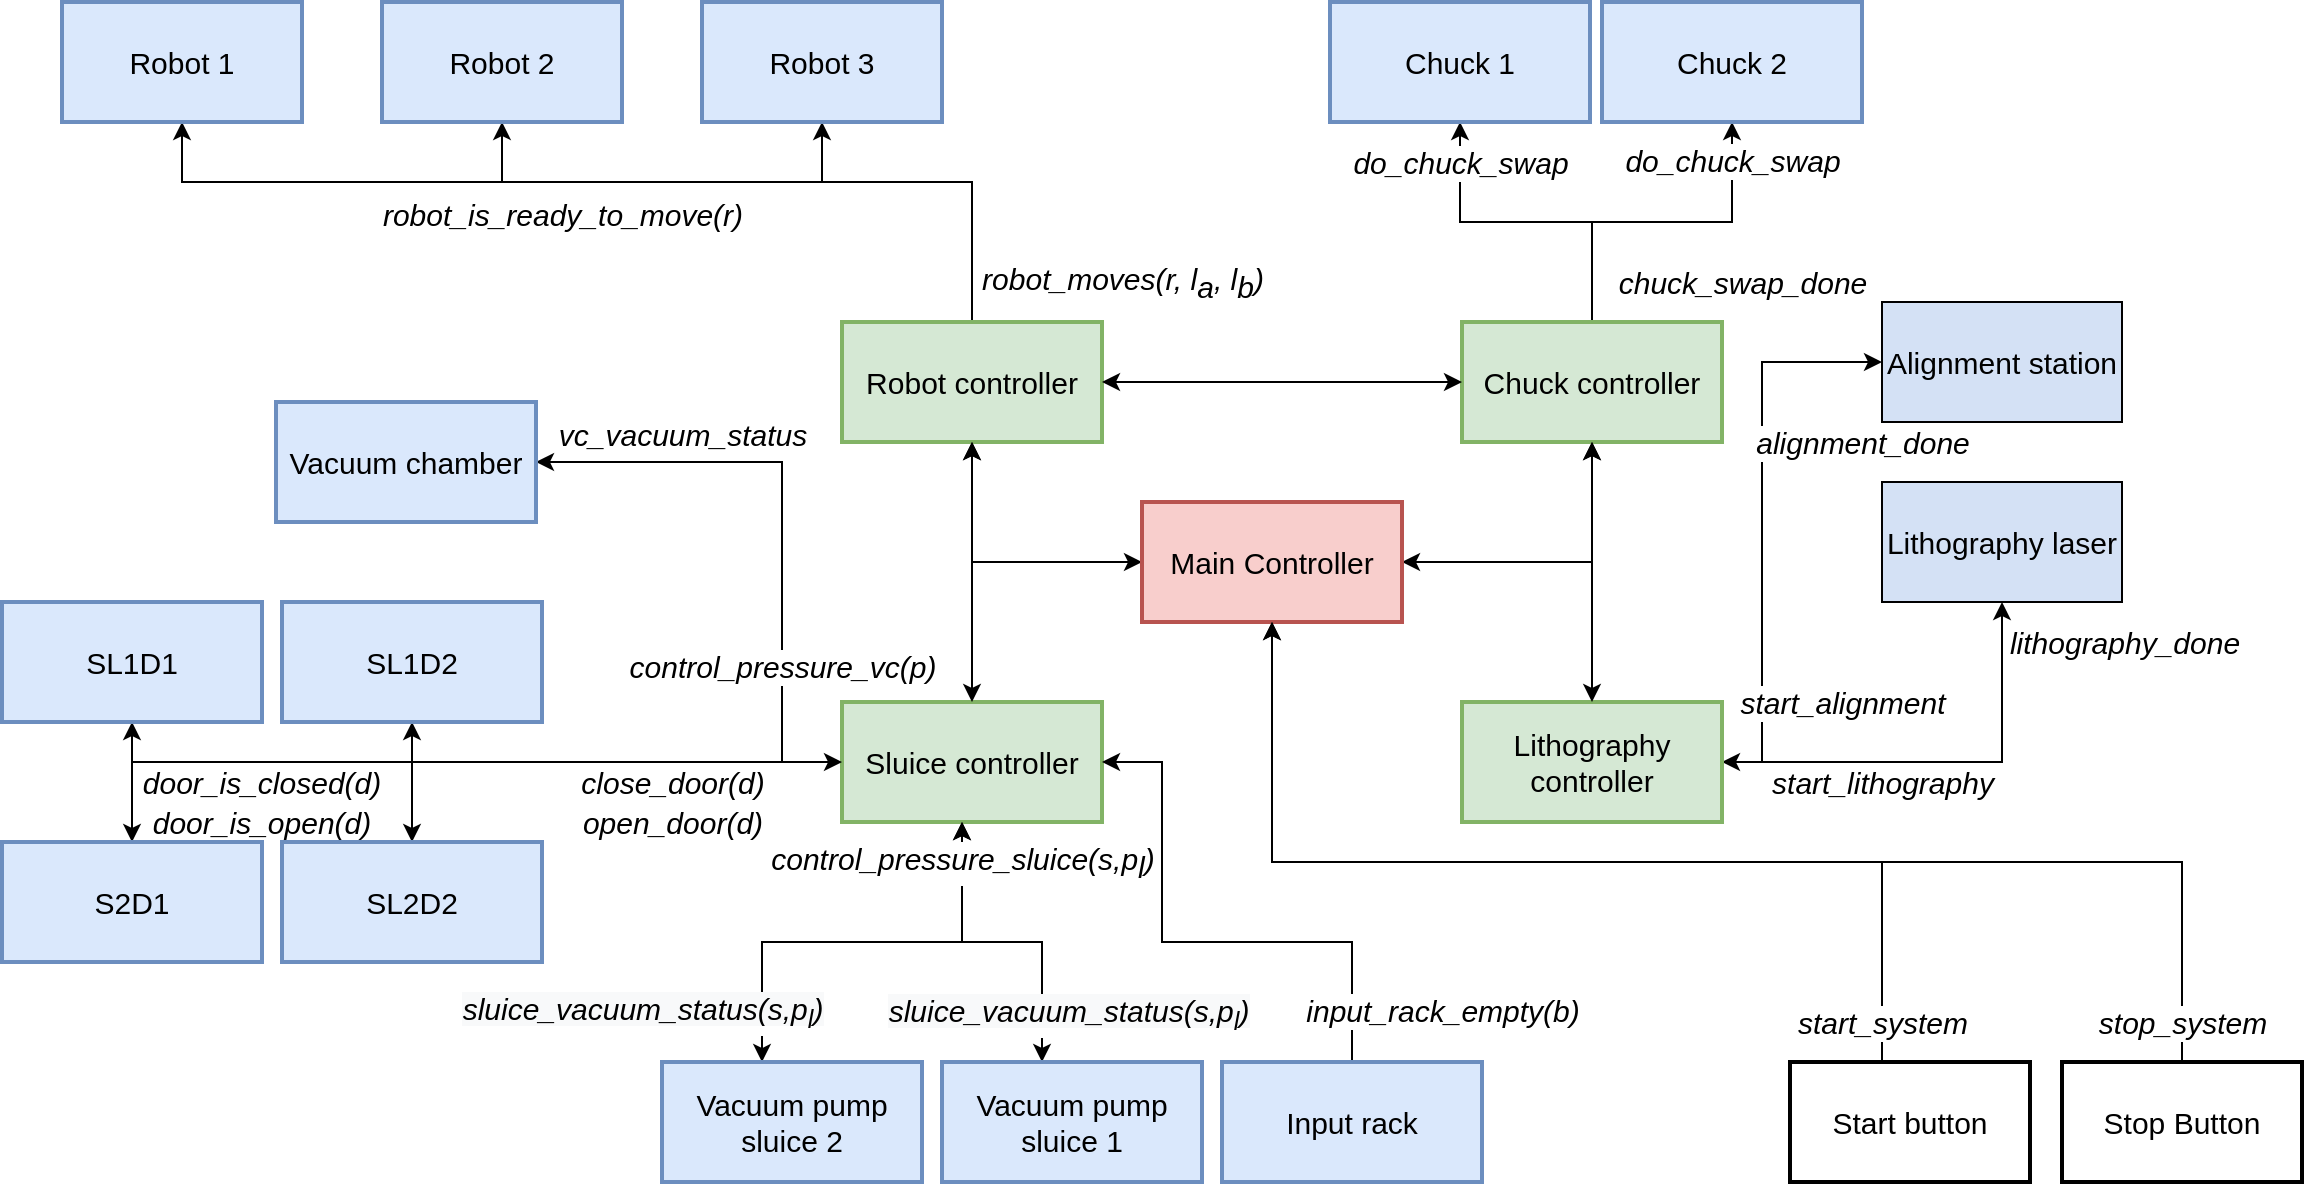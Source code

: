 <mxfile version="15.3.8" type="github">
  <diagram id="OpJN6eBW9aZbd_widYFl" name="Page-1">
    <mxGraphModel dx="2128" dy="654" grid="1" gridSize="10" guides="1" tooltips="1" connect="1" arrows="1" fold="1" page="1" pageScale="1" pageWidth="827" pageHeight="1169" math="0" shadow="0">
      <root>
        <mxCell id="0" />
        <mxCell id="1" parent="0" />
        <mxCell id="7QEbIwmtzFfhTlJ7Jh2c-23" style="edgeStyle=orthogonalEdgeStyle;rounded=0;orthogonalLoop=1;jettySize=auto;html=1;entryX=0.5;entryY=1;entryDx=0;entryDy=0;startArrow=none;startFill=0;fontSize=15;" parent="1" source="YdVehg9gXkAnftPKYYEg-2" target="YdVehg9gXkAnftPKYYEg-8" edge="1">
          <mxGeometry relative="1" as="geometry">
            <Array as="points">
              <mxPoint x="235" y="170" />
              <mxPoint x="160" y="170" />
            </Array>
          </mxGeometry>
        </mxCell>
        <mxCell id="7QEbIwmtzFfhTlJ7Jh2c-24" style="edgeStyle=orthogonalEdgeStyle;rounded=0;orthogonalLoop=1;jettySize=auto;html=1;entryX=0.5;entryY=1;entryDx=0;entryDy=0;startArrow=none;startFill=0;fontSize=15;" parent="1" source="YdVehg9gXkAnftPKYYEg-2" target="YdVehg9gXkAnftPKYYEg-7" edge="1">
          <mxGeometry relative="1" as="geometry">
            <Array as="points">
              <mxPoint x="235" y="170" />
              <mxPoint y="170" />
            </Array>
          </mxGeometry>
        </mxCell>
        <mxCell id="7QEbIwmtzFfhTlJ7Jh2c-25" style="edgeStyle=orthogonalEdgeStyle;rounded=0;orthogonalLoop=1;jettySize=auto;html=1;entryX=0.5;entryY=1;entryDx=0;entryDy=0;startArrow=none;startFill=0;fontSize=15;" parent="1" source="YdVehg9gXkAnftPKYYEg-2" target="YdVehg9gXkAnftPKYYEg-6" edge="1">
          <mxGeometry relative="1" as="geometry">
            <Array as="points">
              <mxPoint x="235" y="170" />
              <mxPoint x="-160" y="170" />
            </Array>
          </mxGeometry>
        </mxCell>
        <mxCell id="YdVehg9gXkAnftPKYYEg-2" value="Robot controller" style="rounded=0;whiteSpace=wrap;html=1;fillColor=#d5e8d4;strokeColor=#82b366;fontSize=15;strokeWidth=2;" parent="1" vertex="1">
          <mxGeometry x="170" y="240" width="130" height="60" as="geometry" />
        </mxCell>
        <mxCell id="7QEbIwmtzFfhTlJ7Jh2c-45" value="&lt;i style=&quot;font-size: 15px;&quot;&gt;&lt;font style=&quot;font-size: 15px;&quot;&gt;do_chuck_swap&lt;/font&gt;&lt;/i&gt;" style="edgeStyle=orthogonalEdgeStyle;rounded=0;orthogonalLoop=1;jettySize=auto;html=1;startArrow=none;startFill=0;fontSize=15;" parent="1" source="YdVehg9gXkAnftPKYYEg-3" target="YdVehg9gXkAnftPKYYEg-10" edge="1">
          <mxGeometry x="0.765" relative="1" as="geometry">
            <mxPoint y="-1" as="offset" />
          </mxGeometry>
        </mxCell>
        <mxCell id="7QEbIwmtzFfhTlJ7Jh2c-46" value="&lt;i style=&quot;font-size: 15px;&quot;&gt;&lt;font style=&quot;font-size: 15px;&quot;&gt;do_chuck_swap&lt;/font&gt;&lt;/i&gt;" style="edgeStyle=orthogonalEdgeStyle;rounded=0;orthogonalLoop=1;jettySize=auto;html=1;entryX=0.5;entryY=1;entryDx=0;entryDy=0;startArrow=none;startFill=0;fontSize=15;" parent="1" source="YdVehg9gXkAnftPKYYEg-3" target="YdVehg9gXkAnftPKYYEg-9" edge="1">
          <mxGeometry x="0.759" relative="1" as="geometry">
            <mxPoint as="offset" />
          </mxGeometry>
        </mxCell>
        <mxCell id="YdVehg9gXkAnftPKYYEg-3" value="Chuck controller" style="rounded=0;whiteSpace=wrap;html=1;fillColor=#d5e8d4;strokeColor=#82b366;fontSize=15;strokeWidth=2;" parent="1" vertex="1">
          <mxGeometry x="480" y="240" width="130" height="60" as="geometry" />
        </mxCell>
        <mxCell id="Wi68_jP6Z80T0Oei2cjB-2" style="edgeStyle=orthogonalEdgeStyle;rounded=0;orthogonalLoop=1;jettySize=auto;html=1;entryX=0.5;entryY=1;entryDx=0;entryDy=0;fontSize=15;" edge="1" parent="1" source="YdVehg9gXkAnftPKYYEg-4" target="7QEbIwmtzFfhTlJ7Jh2c-49">
          <mxGeometry relative="1" as="geometry" />
        </mxCell>
        <mxCell id="Wi68_jP6Z80T0Oei2cjB-3" style="edgeStyle=orthogonalEdgeStyle;rounded=0;orthogonalLoop=1;jettySize=auto;html=1;fontSize=15;" edge="1" parent="1" source="YdVehg9gXkAnftPKYYEg-4" target="7QEbIwmtzFfhTlJ7Jh2c-51">
          <mxGeometry relative="1" as="geometry" />
        </mxCell>
        <mxCell id="Wi68_jP6Z80T0Oei2cjB-4" style="edgeStyle=orthogonalEdgeStyle;rounded=0;orthogonalLoop=1;jettySize=auto;html=1;entryX=0.5;entryY=0;entryDx=0;entryDy=0;fontSize=15;" edge="1" parent="1" source="YdVehg9gXkAnftPKYYEg-4" target="7QEbIwmtzFfhTlJ7Jh2c-50">
          <mxGeometry relative="1" as="geometry" />
        </mxCell>
        <mxCell id="Wi68_jP6Z80T0Oei2cjB-5" style="edgeStyle=orthogonalEdgeStyle;rounded=0;orthogonalLoop=1;jettySize=auto;html=1;entryX=0.5;entryY=1;entryDx=0;entryDy=0;fontSize=15;" edge="1" parent="1" source="YdVehg9gXkAnftPKYYEg-4" target="YdVehg9gXkAnftPKYYEg-17">
          <mxGeometry relative="1" as="geometry" />
        </mxCell>
        <mxCell id="YdVehg9gXkAnftPKYYEg-4" value="&lt;div style=&quot;font-size: 15px;&quot;&gt;Sluice controller&lt;/div&gt;" style="rounded=0;whiteSpace=wrap;html=1;fillColor=#d5e8d4;strokeColor=#82b366;fontSize=15;strokeWidth=2;" parent="1" vertex="1">
          <mxGeometry x="170" y="430" width="130" height="60" as="geometry" />
        </mxCell>
        <mxCell id="7QEbIwmtzFfhTlJ7Jh2c-43" value="&lt;i style=&quot;font-size: 15px;&quot;&gt;&lt;font style=&quot;font-size: 15px;&quot;&gt;start_lithography&lt;/font&gt;&lt;/i&gt;" style="edgeStyle=orthogonalEdgeStyle;rounded=0;orthogonalLoop=1;jettySize=auto;html=1;startArrow=classic;startFill=1;fontSize=15;entryX=0.5;entryY=1;entryDx=0;entryDy=0;exitX=1;exitY=0.5;exitDx=0;exitDy=0;" parent="1" source="YdVehg9gXkAnftPKYYEg-5" target="YdVehg9gXkAnftPKYYEg-11" edge="1">
          <mxGeometry x="-0.273" y="-10" relative="1" as="geometry">
            <mxPoint x="650.0" y="450" as="sourcePoint" />
            <mxPoint x="820.0" y="450" as="targetPoint" />
            <mxPoint as="offset" />
          </mxGeometry>
        </mxCell>
        <mxCell id="Wi68_jP6Z80T0Oei2cjB-6" value="&lt;i style=&quot;font-size: 15px;&quot;&gt;&lt;font style=&quot;font-size: 15px;&quot;&gt;lithography_done&lt;/font&gt;&lt;/i&gt;" style="edgeLabel;html=1;align=center;verticalAlign=middle;resizable=0;points=[];fontSize=15;" vertex="1" connectable="0" parent="7QEbIwmtzFfhTlJ7Jh2c-43">
          <mxGeometry x="-0.761" y="2" relative="1" as="geometry">
            <mxPoint x="174" y="-58" as="offset" />
          </mxGeometry>
        </mxCell>
        <mxCell id="Wi68_jP6Z80T0Oei2cjB-11" style="edgeStyle=orthogonalEdgeStyle;rounded=0;orthogonalLoop=1;jettySize=auto;html=1;exitX=1;exitY=0.5;exitDx=0;exitDy=0;fontSize=15;entryX=0;entryY=0.5;entryDx=0;entryDy=0;" edge="1" parent="1" source="YdVehg9gXkAnftPKYYEg-5" target="Wi68_jP6Z80T0Oei2cjB-10">
          <mxGeometry relative="1" as="geometry">
            <mxPoint x="650.0" y="460" as="sourcePoint" />
            <mxPoint x="740" y="270" as="targetPoint" />
            <Array as="points">
              <mxPoint x="630" y="460" />
              <mxPoint x="630" y="260" />
            </Array>
          </mxGeometry>
        </mxCell>
        <mxCell id="Wi68_jP6Z80T0Oei2cjB-12" value="&lt;i style=&quot;font-size: 15px;&quot;&gt;&lt;font style=&quot;font-size: 15px;&quot;&gt;start_alignment&lt;/font&gt;&lt;/i&gt;" style="edgeLabel;html=1;align=center;verticalAlign=middle;resizable=0;points=[];fontSize=15;" vertex="1" connectable="0" parent="Wi68_jP6Z80T0Oei2cjB-11">
          <mxGeometry x="0.292" y="-2" relative="1" as="geometry">
            <mxPoint x="38" y="131" as="offset" />
          </mxGeometry>
        </mxCell>
        <mxCell id="Wi68_jP6Z80T0Oei2cjB-13" value="&lt;i style=&quot;font-size: 15px;&quot;&gt;&lt;font style=&quot;font-size: 15px;&quot;&gt;alignment_done&lt;/font&gt;&lt;/i&gt;" style="edgeLabel;html=1;align=center;verticalAlign=middle;resizable=0;points=[];fontSize=15;" vertex="1" connectable="0" parent="Wi68_jP6Z80T0Oei2cjB-11">
          <mxGeometry x="-0.471" y="-2" relative="1" as="geometry">
            <mxPoint x="48" y="-106" as="offset" />
          </mxGeometry>
        </mxCell>
        <mxCell id="YdVehg9gXkAnftPKYYEg-5" value="Lithography controller" style="rounded=0;whiteSpace=wrap;html=1;fillColor=#d5e8d4;strokeColor=#82b366;fontSize=15;strokeWidth=2;" parent="1" vertex="1">
          <mxGeometry x="480" y="430" width="130" height="60" as="geometry" />
        </mxCell>
        <mxCell id="YdVehg9gXkAnftPKYYEg-6" value="Robot 1" style="rounded=0;whiteSpace=wrap;html=1;fillColor=#dae8fc;strokeColor=#6c8ebf;fontSize=15;strokeWidth=2;" parent="1" vertex="1">
          <mxGeometry x="-220" y="80" width="120" height="60" as="geometry" />
        </mxCell>
        <mxCell id="YdVehg9gXkAnftPKYYEg-7" value="Robot 2" style="rounded=0;whiteSpace=wrap;html=1;fillColor=#dae8fc;strokeColor=#6c8ebf;fontSize=15;strokeWidth=2;" parent="1" vertex="1">
          <mxGeometry x="-60" y="80" width="120" height="60" as="geometry" />
        </mxCell>
        <mxCell id="YdVehg9gXkAnftPKYYEg-8" value="Robot 3" style="rounded=0;whiteSpace=wrap;html=1;fillColor=#dae8fc;strokeColor=#6c8ebf;fontSize=15;strokeWidth=2;" parent="1" vertex="1">
          <mxGeometry x="100" y="80" width="120" height="60" as="geometry" />
        </mxCell>
        <mxCell id="YdVehg9gXkAnftPKYYEg-9" value="Chuck 1" style="rounded=0;whiteSpace=wrap;html=1;fillColor=#dae8fc;strokeColor=#6c8ebf;fontSize=15;strokeWidth=2;" parent="1" vertex="1">
          <mxGeometry x="414" y="80" width="130" height="60" as="geometry" />
        </mxCell>
        <mxCell id="YdVehg9gXkAnftPKYYEg-10" value="&lt;div style=&quot;font-size: 15px;&quot;&gt;Chuck 2&lt;/div&gt;" style="rounded=0;whiteSpace=wrap;html=1;fillColor=#cce5ff;strokeColor=#36393d;fontSize=15;" parent="1" vertex="1">
          <mxGeometry x="550" y="80" width="130" height="60" as="geometry" />
        </mxCell>
        <mxCell id="YdVehg9gXkAnftPKYYEg-11" value="Lithography laser" style="rounded=0;whiteSpace=wrap;html=1;fillColor=#D4E1F5;fontSize=15;" parent="1" vertex="1">
          <mxGeometry x="690" y="320" width="120" height="60" as="geometry" />
        </mxCell>
        <mxCell id="7QEbIwmtzFfhTlJ7Jh2c-37" style="edgeStyle=orthogonalEdgeStyle;rounded=0;orthogonalLoop=1;jettySize=auto;html=1;startArrow=classic;startFill=1;fontSize=15;" parent="1" source="YdVehg9gXkAnftPKYYEg-13" edge="1">
          <mxGeometry relative="1" as="geometry">
            <mxPoint x="230" y="490" as="targetPoint" />
            <Array as="points">
              <mxPoint x="130" y="550" />
              <mxPoint x="230" y="550" />
            </Array>
          </mxGeometry>
        </mxCell>
        <mxCell id="7QEbIwmtzFfhTlJ7Jh2c-38" value="&lt;i style=&quot;font-size: 15px ; font-family: &amp;#34;helvetica&amp;#34; ; background-color: rgb(248 , 249 , 250)&quot;&gt;sluice_vacuum_status(s,p&lt;sub&gt;l&lt;/sub&gt;)&lt;/i&gt;" style="edgeLabel;html=1;align=center;verticalAlign=middle;resizable=0;points=[];fontSize=15;" parent="7QEbIwmtzFfhTlJ7Jh2c-37" vertex="1" connectable="0">
          <mxGeometry x="-0.57" y="-5" relative="1" as="geometry">
            <mxPoint x="-65" y="22" as="offset" />
          </mxGeometry>
        </mxCell>
        <mxCell id="YdVehg9gXkAnftPKYYEg-13" value="Vacuum pump sluice 2" style="rounded=0;whiteSpace=wrap;html=1;fillColor=#cce5ff;strokeColor=#36393d;fontSize=15;" parent="1" vertex="1">
          <mxGeometry x="80" y="610" width="130" height="60" as="geometry" />
        </mxCell>
        <mxCell id="7QEbIwmtzFfhTlJ7Jh2c-35" value="&lt;i style=&quot;font-size: 15px;&quot;&gt;control_pressure_sluice(s,p&lt;sub style=&quot;font-size: 15px;&quot;&gt;l&lt;/sub&gt;)&lt;/i&gt;" style="edgeStyle=orthogonalEdgeStyle;rounded=0;orthogonalLoop=1;jettySize=auto;html=1;startArrow=classic;startFill=1;fontSize=15;" parent="1" source="YdVehg9gXkAnftPKYYEg-14" edge="1">
          <mxGeometry x="0.75" relative="1" as="geometry">
            <mxPoint x="230" y="490" as="targetPoint" />
            <Array as="points">
              <mxPoint x="270" y="550" />
              <mxPoint x="230" y="550" />
            </Array>
            <mxPoint as="offset" />
          </mxGeometry>
        </mxCell>
        <mxCell id="7QEbIwmtzFfhTlJ7Jh2c-36" value="&lt;i style=&quot;font-size: 15px ; background-color: rgb(248 , 249 , 250)&quot;&gt;sluice_vacuum_status(s,p&lt;sub&gt;l&lt;/sub&gt;)&lt;/i&gt;" style="edgeLabel;html=1;align=center;verticalAlign=middle;resizable=0;points=[];fontSize=15;" parent="7QEbIwmtzFfhTlJ7Jh2c-35" vertex="1" connectable="0">
          <mxGeometry x="-0.304" y="-2" relative="1" as="geometry">
            <mxPoint x="11" y="31" as="offset" />
          </mxGeometry>
        </mxCell>
        <mxCell id="YdVehg9gXkAnftPKYYEg-14" value="Vacuum pump sluice 1" style="rounded=0;whiteSpace=wrap;html=1;fillColor=#cce5ff;strokeColor=#36393d;fontSize=15;" parent="1" vertex="1">
          <mxGeometry x="220" y="610" width="130" height="60" as="geometry" />
        </mxCell>
        <mxCell id="YdVehg9gXkAnftPKYYEg-17" value="SL1D1" style="rounded=0;whiteSpace=wrap;html=1;fillColor=#cce5ff;strokeColor=#36393d;fontSize=15;" parent="1" vertex="1">
          <mxGeometry x="-250" y="380" width="130" height="60" as="geometry" />
        </mxCell>
        <mxCell id="YdVehg9gXkAnftPKYYEg-23" value="&lt;span style=&quot;font-size: 15px;&quot;&gt;open_door(d&lt;/span&gt;)" style="text;html=1;align=center;verticalAlign=middle;resizable=0;points=[];autosize=1;strokeColor=none;fillColor=none;fontSize=15;fontStyle=2" parent="1" vertex="1">
          <mxGeometry x="30" y="480" width="110" height="20" as="geometry" />
        </mxCell>
        <mxCell id="YdVehg9gXkAnftPKYYEg-30" value="" style="endArrow=classic;startArrow=classic;html=1;entryX=0;entryY=0.5;entryDx=0;entryDy=0;exitX=1;exitY=0.5;exitDx=0;exitDy=0;fontSize=15;" parent="1" source="YdVehg9gXkAnftPKYYEg-2" target="YdVehg9gXkAnftPKYYEg-3" edge="1">
          <mxGeometry width="50" height="50" relative="1" as="geometry">
            <mxPoint x="210" y="380" as="sourcePoint" />
            <mxPoint x="260" y="330" as="targetPoint" />
          </mxGeometry>
        </mxCell>
        <mxCell id="YdVehg9gXkAnftPKYYEg-31" value="" style="endArrow=classic;startArrow=classic;html=1;entryX=0.5;entryY=0;entryDx=0;entryDy=0;exitX=0.5;exitY=1;exitDx=0;exitDy=0;fontSize=15;" parent="1" source="YdVehg9gXkAnftPKYYEg-2" target="YdVehg9gXkAnftPKYYEg-4" edge="1">
          <mxGeometry width="50" height="50" relative="1" as="geometry">
            <mxPoint x="310" y="280" as="sourcePoint" />
            <mxPoint x="380" y="280" as="targetPoint" />
          </mxGeometry>
        </mxCell>
        <mxCell id="YdVehg9gXkAnftPKYYEg-33" value="" style="endArrow=classic;startArrow=classic;html=1;entryX=0.5;entryY=1;entryDx=0;entryDy=0;exitX=0.5;exitY=0;exitDx=0;exitDy=0;fontSize=15;" parent="1" source="YdVehg9gXkAnftPKYYEg-5" target="YdVehg9gXkAnftPKYYEg-3" edge="1">
          <mxGeometry width="50" height="50" relative="1" as="geometry">
            <mxPoint x="490" y="390" as="sourcePoint" />
            <mxPoint x="420" y="390" as="targetPoint" />
          </mxGeometry>
        </mxCell>
        <mxCell id="7QEbIwmtzFfhTlJ7Jh2c-1" style="edgeStyle=orthogonalEdgeStyle;rounded=0;orthogonalLoop=1;jettySize=auto;html=1;entryX=0.5;entryY=1;entryDx=0;entryDy=0;startArrow=classic;startFill=1;fontSize=15;" parent="1" source="YdVehg9gXkAnftPKYYEg-36" target="YdVehg9gXkAnftPKYYEg-3" edge="1">
          <mxGeometry relative="1" as="geometry" />
        </mxCell>
        <mxCell id="7QEbIwmtzFfhTlJ7Jh2c-2" style="edgeStyle=orthogonalEdgeStyle;rounded=0;orthogonalLoop=1;jettySize=auto;html=1;entryX=0.5;entryY=1;entryDx=0;entryDy=0;startArrow=classic;startFill=1;fontSize=15;" parent="1" source="YdVehg9gXkAnftPKYYEg-36" target="YdVehg9gXkAnftPKYYEg-2" edge="1">
          <mxGeometry relative="1" as="geometry" />
        </mxCell>
        <mxCell id="YdVehg9gXkAnftPKYYEg-36" value="Main Controller" style="rounded=0;whiteSpace=wrap;html=1;fillColor=#f8cecc;strokeColor=#b85450;fontSize=15;strokeWidth=2;" parent="1" vertex="1">
          <mxGeometry x="320" y="330" width="130" height="60" as="geometry" />
        </mxCell>
        <mxCell id="7QEbIwmtzFfhTlJ7Jh2c-6" value="&lt;span style=&quot;font-size: 15px;&quot;&gt;door_is_open(d)&lt;/span&gt;" style="text;html=1;strokeColor=none;fillColor=none;align=center;verticalAlign=middle;whiteSpace=wrap;rounded=0;fontSize=15;fontStyle=2" parent="1" vertex="1">
          <mxGeometry x="-140" y="480" width="40" height="20" as="geometry" />
        </mxCell>
        <mxCell id="7QEbIwmtzFfhTlJ7Jh2c-15" value="&lt;font style=&quot;font-size: 15px;&quot;&gt;start_system&lt;/font&gt;" style="edgeStyle=orthogonalEdgeStyle;rounded=0;orthogonalLoop=1;jettySize=auto;html=1;entryX=0.5;entryY=1;entryDx=0;entryDy=0;startArrow=none;startFill=0;fontStyle=2;fontSize=15;" parent="1" source="7QEbIwmtzFfhTlJ7Jh2c-8" target="YdVehg9gXkAnftPKYYEg-36" edge="1">
          <mxGeometry x="-0.924" relative="1" as="geometry">
            <Array as="points">
              <mxPoint x="690" y="510" />
              <mxPoint x="385" y="510" />
            </Array>
            <mxPoint as="offset" />
          </mxGeometry>
        </mxCell>
        <mxCell id="7QEbIwmtzFfhTlJ7Jh2c-8" value="Start button" style="rounded=0;whiteSpace=wrap;html=1;fontSize=15;strokeWidth=2;" parent="1" vertex="1">
          <mxGeometry x="644" y="610" width="120" height="60" as="geometry" />
        </mxCell>
        <mxCell id="7QEbIwmtzFfhTlJ7Jh2c-14" value="&lt;i style=&quot;font-size: 15px;&quot;&gt;&lt;font style=&quot;font-size: 15px;&quot;&gt;stop_system&lt;/font&gt;&lt;/i&gt;" style="edgeStyle=orthogonalEdgeStyle;rounded=0;orthogonalLoop=1;jettySize=auto;html=1;entryX=0.5;entryY=1;entryDx=0;entryDy=0;startArrow=none;startFill=0;exitX=0.5;exitY=0;exitDx=0;exitDy=0;fontSize=15;" parent="1" source="7QEbIwmtzFfhTlJ7Jh2c-9" target="YdVehg9gXkAnftPKYYEg-36" edge="1">
          <mxGeometry x="-0.941" relative="1" as="geometry">
            <Array as="points">
              <mxPoint x="840" y="510" />
              <mxPoint x="385" y="510" />
            </Array>
            <mxPoint as="offset" />
          </mxGeometry>
        </mxCell>
        <mxCell id="7QEbIwmtzFfhTlJ7Jh2c-9" value="Stop Button" style="rounded=0;whiteSpace=wrap;html=1;fontSize=15;strokeWidth=2;" parent="1" vertex="1">
          <mxGeometry x="780" y="610" width="120" height="60" as="geometry" />
        </mxCell>
        <mxCell id="7QEbIwmtzFfhTlJ7Jh2c-17" value="&lt;span style=&quot;font-size: 15px;&quot;&gt;close_door(d&lt;/span&gt;)" style="text;html=1;align=center;verticalAlign=middle;resizable=0;points=[];autosize=1;strokeColor=none;fillColor=none;fontSize=15;fontStyle=2" parent="1" vertex="1">
          <mxGeometry x="30" y="460" width="110" height="20" as="geometry" />
        </mxCell>
        <mxCell id="7QEbIwmtzFfhTlJ7Jh2c-18" value="&lt;span style=&quot;font-size: 15px;&quot;&gt;door_is_closed(d)&lt;/span&gt;" style="text;html=1;strokeColor=none;fillColor=none;align=center;verticalAlign=middle;whiteSpace=wrap;rounded=0;fontSize=15;fontStyle=2" parent="1" vertex="1">
          <mxGeometry x="-140" y="460" width="40" height="20" as="geometry" />
        </mxCell>
        <mxCell id="7QEbIwmtzFfhTlJ7Jh2c-26" value="&lt;span style=&quot;font-size: 15px&quot;&gt;&lt;span style=&quot;font-size: 15px&quot;&gt;robot_moves(r, l&lt;sub style=&quot;font-size: 15px&quot;&gt;a&lt;/sub&gt;, l&lt;sub style=&quot;font-size: 15px&quot;&gt;b&lt;/sub&gt;&lt;span style=&quot;font-size: 15px&quot;&gt;)&lt;/span&gt;&lt;/span&gt;&lt;/span&gt;" style="text;html=1;align=center;verticalAlign=middle;resizable=0;points=[];autosize=1;strokeColor=none;fillColor=none;fontSize=15;fontStyle=2" parent="1" vertex="1">
          <mxGeometry x="230" y="205" width="160" height="30" as="geometry" />
        </mxCell>
        <mxCell id="7QEbIwmtzFfhTlJ7Jh2c-27" value="&lt;span style=&quot;font-size: 15px;&quot;&gt;robot_is_ready_to_move(r)&lt;/span&gt;" style="text;html=1;align=center;verticalAlign=middle;resizable=0;points=[];autosize=1;strokeColor=none;fillColor=none;fontSize=15;fontStyle=2" parent="1" vertex="1">
          <mxGeometry x="-70" y="176" width="200" height="20" as="geometry" />
        </mxCell>
        <mxCell id="7QEbIwmtzFfhTlJ7Jh2c-48" value="&lt;i style=&quot;font-size: 15px;&quot;&gt;chuck_swap_done&lt;/i&gt;" style="text;html=1;align=center;verticalAlign=middle;resizable=0;points=[];autosize=1;strokeColor=none;fillColor=none;fontSize=15;" parent="1" vertex="1">
          <mxGeometry x="550" y="210" width="140" height="20" as="geometry" />
        </mxCell>
        <mxCell id="7QEbIwmtzFfhTlJ7Jh2c-49" value="SL1D2" style="rounded=0;whiteSpace=wrap;html=1;fillColor=#cce5ff;strokeColor=#36393d;fontSize=15;" parent="1" vertex="1">
          <mxGeometry x="-110" y="380" width="130" height="60" as="geometry" />
        </mxCell>
        <mxCell id="7QEbIwmtzFfhTlJ7Jh2c-50" value="S2D1" style="rounded=0;whiteSpace=wrap;html=1;fillColor=#cce5ff;strokeColor=#36393d;fontSize=15;" parent="1" vertex="1">
          <mxGeometry x="-250" y="500" width="130" height="60" as="geometry" />
        </mxCell>
        <mxCell id="7QEbIwmtzFfhTlJ7Jh2c-51" value="SL2D2" style="rounded=0;whiteSpace=wrap;html=1;fillColor=#cce5ff;strokeColor=#36393d;fontSize=15;" parent="1" vertex="1">
          <mxGeometry x="-110" y="500" width="130" height="60" as="geometry" />
        </mxCell>
        <mxCell id="Wi68_jP6Z80T0Oei2cjB-10" value="Alignment station" style="rounded=0;whiteSpace=wrap;html=1;fillColor=#D4E1F5;fontSize=15;" vertex="1" parent="1">
          <mxGeometry x="690" y="230" width="120" height="60" as="geometry" />
        </mxCell>
        <mxCell id="Wi68_jP6Z80T0Oei2cjB-25" style="edgeStyle=orthogonalEdgeStyle;rounded=0;orthogonalLoop=1;jettySize=auto;html=1;entryX=0;entryY=0.5;entryDx=0;entryDy=0;fontSize=15;startArrow=classic;startFill=1;" edge="1" parent="1" source="Wi68_jP6Z80T0Oei2cjB-23" target="YdVehg9gXkAnftPKYYEg-4">
          <mxGeometry relative="1" as="geometry">
            <Array as="points">
              <mxPoint x="140" y="310" />
              <mxPoint x="140" y="460" />
            </Array>
          </mxGeometry>
        </mxCell>
        <mxCell id="Wi68_jP6Z80T0Oei2cjB-26" value="&lt;span style=&quot;font-size: 15px;&quot;&gt;&lt;span style=&quot;font-size: 15px;&quot;&gt;vc_vacuum_status&lt;/span&gt;&lt;/span&gt;" style="edgeLabel;html=1;align=center;verticalAlign=middle;resizable=0;points=[];fontSize=15;fontStyle=2" vertex="1" connectable="0" parent="Wi68_jP6Z80T0Oei2cjB-25">
          <mxGeometry x="-0.785" y="-1" relative="1" as="geometry">
            <mxPoint x="40" y="-15" as="offset" />
          </mxGeometry>
        </mxCell>
        <mxCell id="Wi68_jP6Z80T0Oei2cjB-27" value="&lt;i style=&quot;font-size: 15px;&quot;&gt;&lt;font style=&quot;font-size: 15px;&quot;&gt;control_pressure_vc(p)&lt;/font&gt;&lt;/i&gt;" style="edgeLabel;html=1;align=center;verticalAlign=middle;resizable=0;points=[];fontSize=15;" vertex="1" connectable="0" parent="Wi68_jP6Z80T0Oei2cjB-25">
          <mxGeometry x="0.46" relative="1" as="geometry">
            <mxPoint y="4" as="offset" />
          </mxGeometry>
        </mxCell>
        <mxCell id="Wi68_jP6Z80T0Oei2cjB-44" value="&lt;span style=&quot;font-size: 15px;&quot;&gt;&lt;font style=&quot;font-size: 15px;&quot;&gt;control_pressure_vc(p)&lt;/font&gt;&lt;/span&gt;" style="edgeLabel;html=1;align=center;verticalAlign=middle;resizable=0;points=[];fontSize=15;fontStyle=2" vertex="1" connectable="0" parent="Wi68_jP6Z80T0Oei2cjB-25">
          <mxGeometry x="0.46" relative="1" as="geometry">
            <mxPoint y="4" as="offset" />
          </mxGeometry>
        </mxCell>
        <mxCell id="Wi68_jP6Z80T0Oei2cjB-23" value="Vacuum chamber" style="rounded=0;whiteSpace=wrap;html=1;fillColor=#cce5ff;strokeColor=#36393d;fontSize=15;" vertex="1" parent="1">
          <mxGeometry x="-113" y="280" width="130" height="60" as="geometry" />
        </mxCell>
        <mxCell id="Wi68_jP6Z80T0Oei2cjB-31" style="edgeStyle=orthogonalEdgeStyle;rounded=0;orthogonalLoop=1;jettySize=auto;html=1;entryX=1;entryY=0.5;entryDx=0;entryDy=0;fontSize=15;" edge="1" parent="1" source="Wi68_jP6Z80T0Oei2cjB-30" target="YdVehg9gXkAnftPKYYEg-4">
          <mxGeometry relative="1" as="geometry">
            <Array as="points">
              <mxPoint x="425" y="550" />
              <mxPoint x="330" y="550" />
              <mxPoint x="330" y="460" />
            </Array>
          </mxGeometry>
        </mxCell>
        <mxCell id="Wi68_jP6Z80T0Oei2cjB-33" value="&lt;span style=&quot;font-size: 15px;&quot;&gt;&lt;i style=&quot;font-size: 15px;&quot;&gt;input_rack_empty(b)&lt;/i&gt;&lt;/span&gt;" style="edgeLabel;html=1;align=center;verticalAlign=middle;resizable=0;points=[];fontSize=15;" vertex="1" connectable="0" parent="Wi68_jP6Z80T0Oei2cjB-31">
          <mxGeometry x="-0.849" y="2" relative="1" as="geometry">
            <mxPoint x="47" y="-5" as="offset" />
          </mxGeometry>
        </mxCell>
        <mxCell id="Wi68_jP6Z80T0Oei2cjB-30" value="Input rack" style="rounded=0;whiteSpace=wrap;html=1;fillColor=#cce5ff;strokeColor=#36393d;fontSize=15;" vertex="1" parent="1">
          <mxGeometry x="360" y="610" width="130" height="60" as="geometry" />
        </mxCell>
        <mxCell id="Wi68_jP6Z80T0Oei2cjB-34" value="Vacuum pump sluice 1" style="rounded=0;whiteSpace=wrap;html=1;fillColor=#cce5ff;strokeColor=#36393d;fontSize=15;" vertex="1" parent="1">
          <mxGeometry x="220" y="610" width="130" height="60" as="geometry" />
        </mxCell>
        <mxCell id="Wi68_jP6Z80T0Oei2cjB-35" value="Vacuum pump sluice 2" style="rounded=0;whiteSpace=wrap;html=1;fillColor=#cce5ff;strokeColor=#36393d;fontSize=15;" vertex="1" parent="1">
          <mxGeometry x="80" y="610" width="130" height="60" as="geometry" />
        </mxCell>
        <mxCell id="Wi68_jP6Z80T0Oei2cjB-36" value="S2D1" style="rounded=0;whiteSpace=wrap;html=1;fillColor=#cce5ff;strokeColor=#36393d;fontSize=15;" vertex="1" parent="1">
          <mxGeometry x="-250" y="500" width="130" height="60" as="geometry" />
        </mxCell>
        <mxCell id="Wi68_jP6Z80T0Oei2cjB-37" value="SL2D2" style="rounded=0;whiteSpace=wrap;html=1;fillColor=#cce5ff;strokeColor=#36393d;fontSize=15;" vertex="1" parent="1">
          <mxGeometry x="-110" y="500" width="130" height="60" as="geometry" />
        </mxCell>
        <mxCell id="Wi68_jP6Z80T0Oei2cjB-38" value="SL1D2" style="rounded=0;whiteSpace=wrap;html=1;fillColor=#cce5ff;strokeColor=#36393d;fontSize=15;" vertex="1" parent="1">
          <mxGeometry x="-110" y="380" width="130" height="60" as="geometry" />
        </mxCell>
        <mxCell id="Wi68_jP6Z80T0Oei2cjB-46" value="&lt;div style=&quot;font-size: 15px;&quot;&gt;Chuck 2&lt;/div&gt;" style="rounded=0;whiteSpace=wrap;html=1;fillColor=#dae8fc;strokeColor=#6c8ebf;fontSize=15;strokeWidth=2;" vertex="1" parent="1">
          <mxGeometry x="550" y="80" width="130" height="60" as="geometry" />
        </mxCell>
        <mxCell id="Wi68_jP6Z80T0Oei2cjB-49" value="Input rack" style="rounded=0;whiteSpace=wrap;html=1;fillColor=#dae8fc;strokeColor=#6c8ebf;fontSize=15;strokeWidth=2;" vertex="1" parent="1">
          <mxGeometry x="360" y="610" width="130" height="60" as="geometry" />
        </mxCell>
        <mxCell id="Wi68_jP6Z80T0Oei2cjB-50" value="Vacuum pump sluice 1" style="rounded=0;whiteSpace=wrap;html=1;fillColor=#dae8fc;strokeColor=#6c8ebf;fontSize=15;strokeWidth=2;" vertex="1" parent="1">
          <mxGeometry x="220" y="610" width="130" height="60" as="geometry" />
        </mxCell>
        <mxCell id="Wi68_jP6Z80T0Oei2cjB-51" value="Vacuum pump sluice 2" style="rounded=0;whiteSpace=wrap;html=1;fillColor=#dae8fc;strokeColor=#6c8ebf;fontSize=15;strokeWidth=2;" vertex="1" parent="1">
          <mxGeometry x="80" y="610" width="130" height="60" as="geometry" />
        </mxCell>
        <mxCell id="Wi68_jP6Z80T0Oei2cjB-52" value="SL2D2" style="rounded=0;whiteSpace=wrap;html=1;fillColor=#dae8fc;strokeColor=#6c8ebf;fontSize=15;strokeWidth=2;" vertex="1" parent="1">
          <mxGeometry x="-110" y="500" width="130" height="60" as="geometry" />
        </mxCell>
        <mxCell id="Wi68_jP6Z80T0Oei2cjB-53" value="S2D1" style="rounded=0;whiteSpace=wrap;html=1;fillColor=#dae8fc;strokeColor=#6c8ebf;fontSize=15;strokeWidth=2;" vertex="1" parent="1">
          <mxGeometry x="-250" y="500" width="130" height="60" as="geometry" />
        </mxCell>
        <mxCell id="Wi68_jP6Z80T0Oei2cjB-54" value="SL1D1" style="rounded=0;whiteSpace=wrap;html=1;fillColor=#dae8fc;strokeColor=#6c8ebf;fontSize=15;strokeWidth=2;" vertex="1" parent="1">
          <mxGeometry x="-250" y="380" width="130" height="60" as="geometry" />
        </mxCell>
        <mxCell id="Wi68_jP6Z80T0Oei2cjB-55" value="SL1D2" style="rounded=0;whiteSpace=wrap;html=1;fillColor=#dae8fc;strokeColor=#6c8ebf;fontSize=15;strokeWidth=2;" vertex="1" parent="1">
          <mxGeometry x="-110" y="380" width="130" height="60" as="geometry" />
        </mxCell>
        <mxCell id="Wi68_jP6Z80T0Oei2cjB-56" value="Vacuum chamber" style="rounded=0;whiteSpace=wrap;html=1;fillColor=#dae8fc;strokeColor=#6c8ebf;fontSize=15;strokeWidth=2;" vertex="1" parent="1">
          <mxGeometry x="-113" y="280" width="130" height="60" as="geometry" />
        </mxCell>
      </root>
    </mxGraphModel>
  </diagram>
</mxfile>
